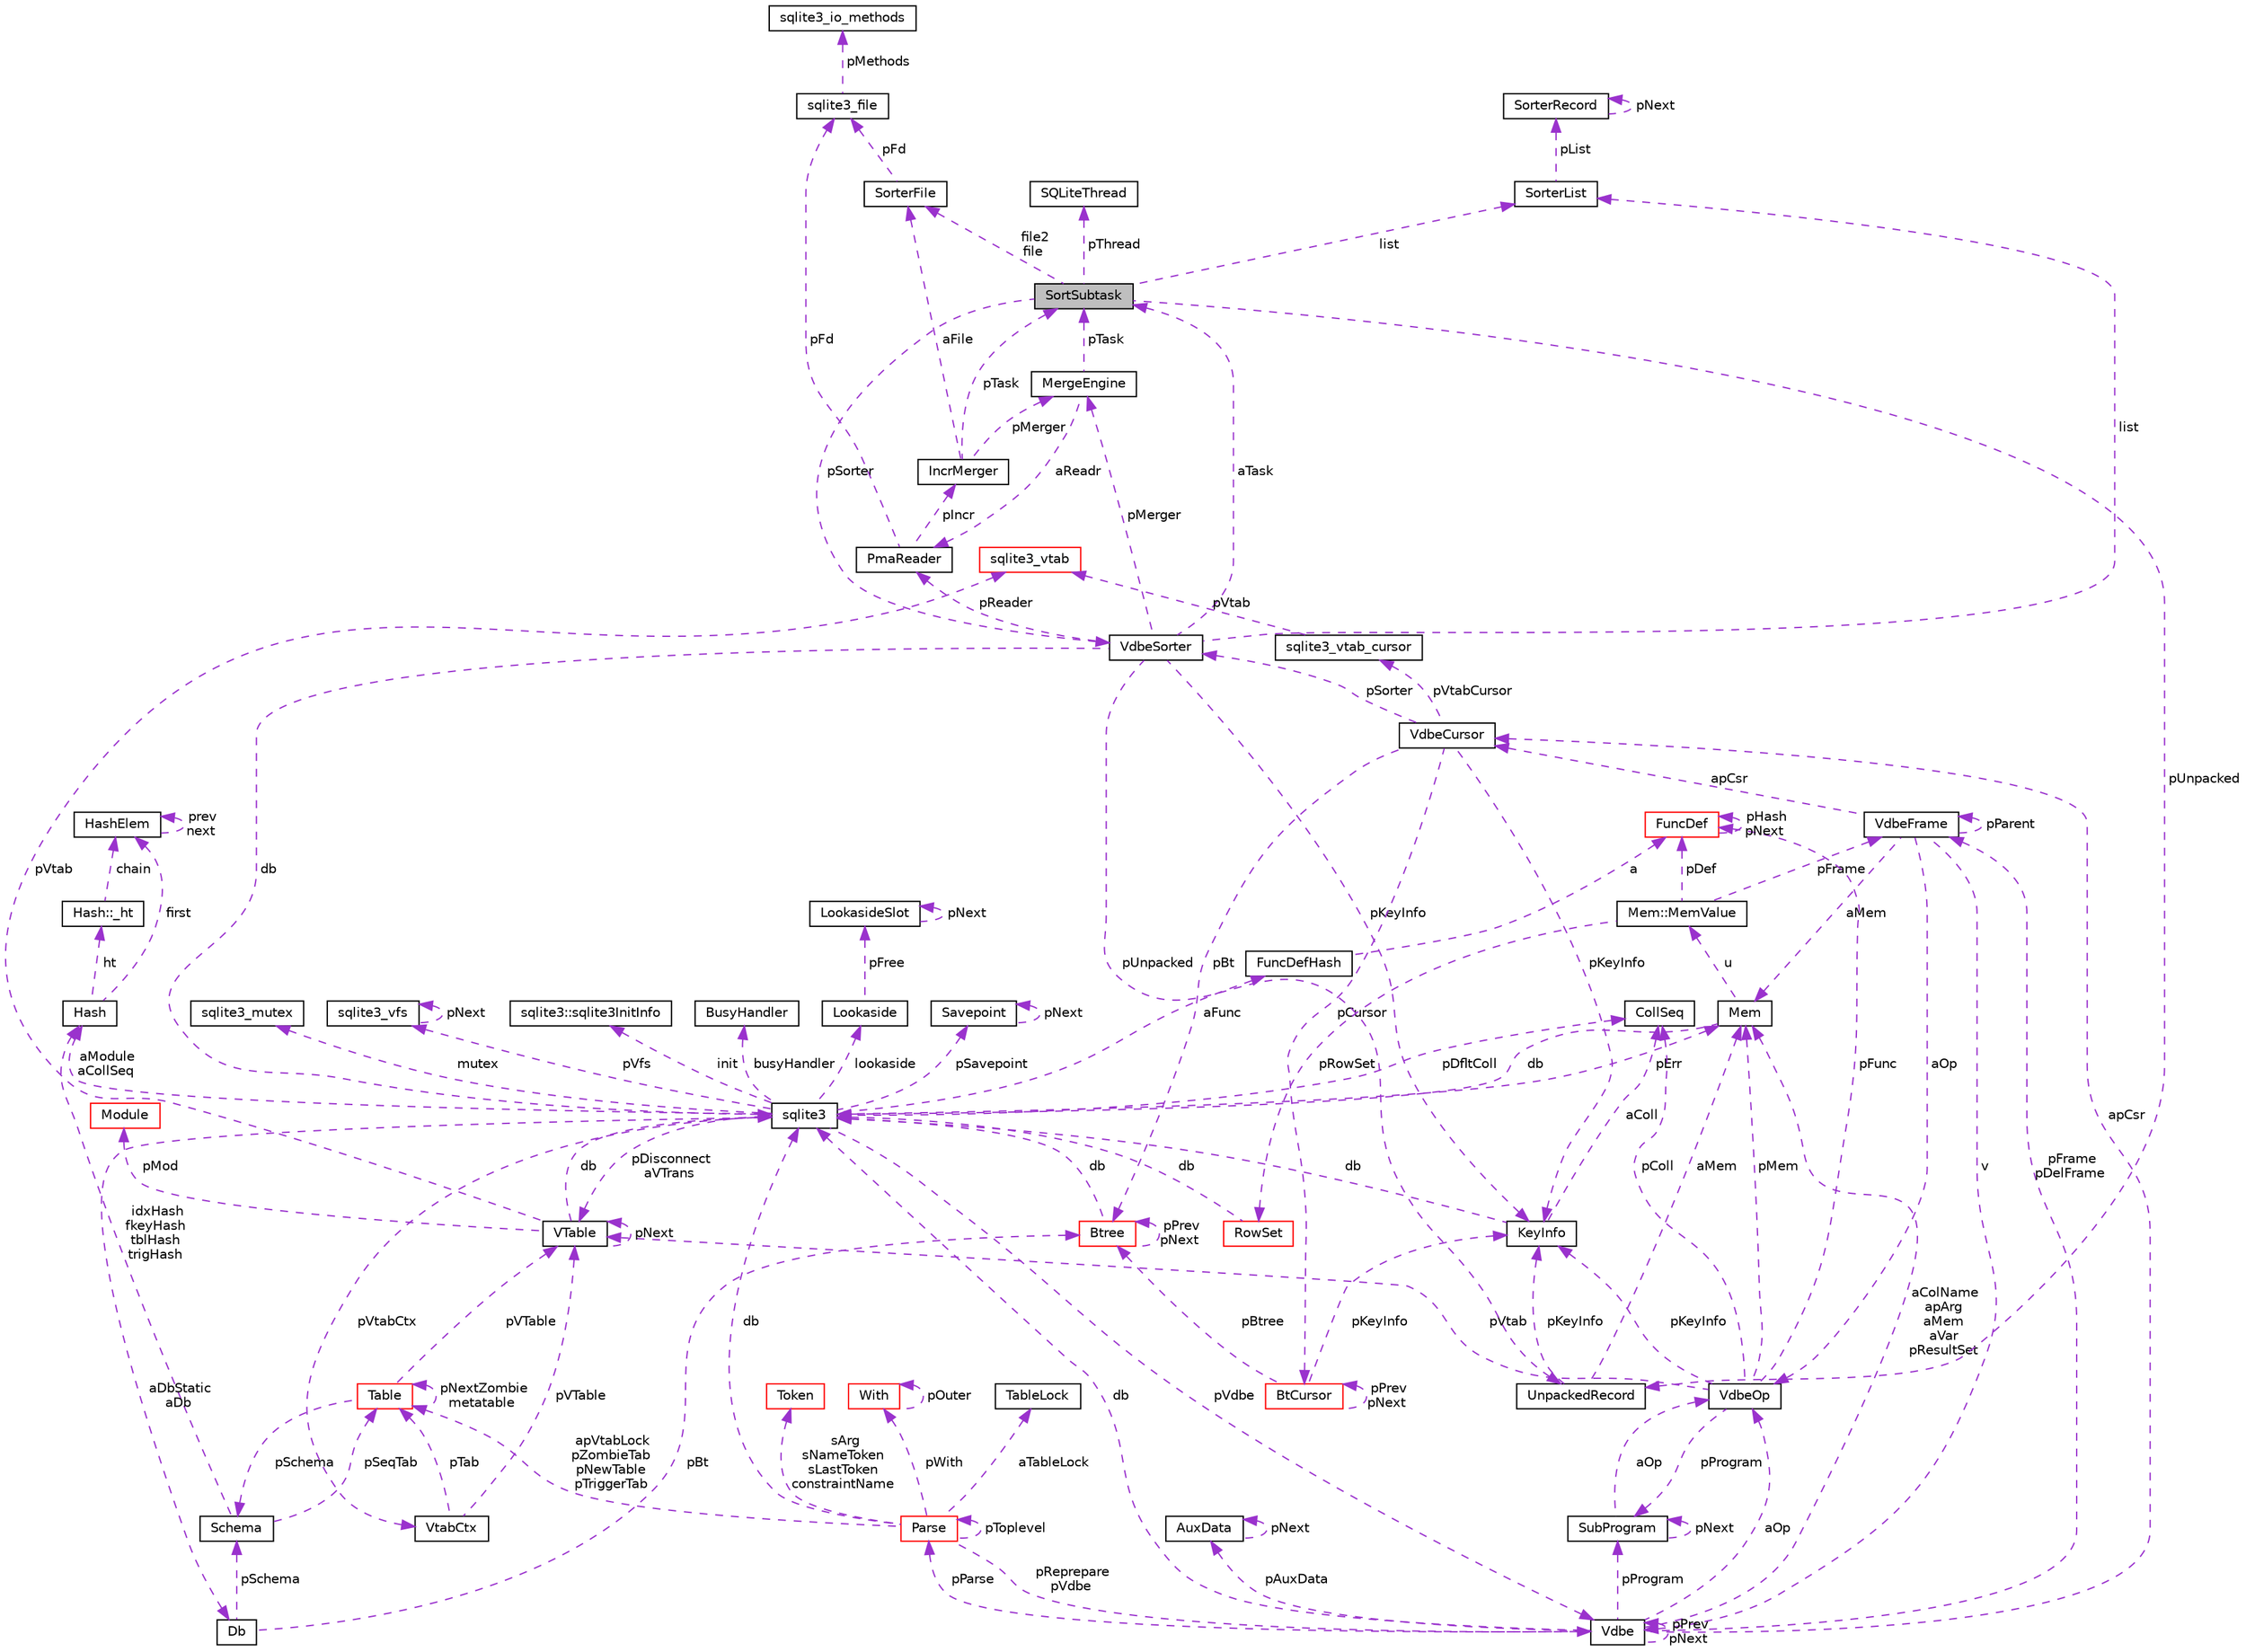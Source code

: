 digraph "SortSubtask"
{
  edge [fontname="Helvetica",fontsize="10",labelfontname="Helvetica",labelfontsize="10"];
  node [fontname="Helvetica",fontsize="10",shape=record];
  Node1 [label="SortSubtask",height=0.2,width=0.4,color="black", fillcolor="grey75", style="filled", fontcolor="black"];
  Node2 -> Node1 [dir="back",color="darkorchid3",fontsize="10",style="dashed",label=" list" ,fontname="Helvetica"];
  Node2 [label="SorterList",height=0.2,width=0.4,color="black", fillcolor="white", style="filled",URL="$struct_sorter_list.html"];
  Node3 -> Node2 [dir="back",color="darkorchid3",fontsize="10",style="dashed",label=" pList" ,fontname="Helvetica"];
  Node3 [label="SorterRecord",height=0.2,width=0.4,color="black", fillcolor="white", style="filled",URL="$struct_sorter_record.html"];
  Node3 -> Node3 [dir="back",color="darkorchid3",fontsize="10",style="dashed",label=" pNext" ,fontname="Helvetica"];
  Node4 -> Node1 [dir="back",color="darkorchid3",fontsize="10",style="dashed",label=" pSorter" ,fontname="Helvetica"];
  Node4 [label="VdbeSorter",height=0.2,width=0.4,color="black", fillcolor="white", style="filled",URL="$struct_vdbe_sorter.html"];
  Node2 -> Node4 [dir="back",color="darkorchid3",fontsize="10",style="dashed",label=" list" ,fontname="Helvetica"];
  Node5 -> Node4 [dir="back",color="darkorchid3",fontsize="10",style="dashed",label=" db" ,fontname="Helvetica"];
  Node5 [label="sqlite3",height=0.2,width=0.4,color="black", fillcolor="white", style="filled",URL="$structsqlite3.html"];
  Node6 -> Node5 [dir="back",color="darkorchid3",fontsize="10",style="dashed",label=" pErr" ,fontname="Helvetica"];
  Node6 [label="Mem",height=0.2,width=0.4,color="black", fillcolor="white", style="filled",URL="$struct_mem.html"];
  Node7 -> Node6 [dir="back",color="darkorchid3",fontsize="10",style="dashed",label=" u" ,fontname="Helvetica"];
  Node7 [label="Mem::MemValue",height=0.2,width=0.4,color="black", fillcolor="white", style="filled",URL="$union_mem_1_1_mem_value.html"];
  Node8 -> Node7 [dir="back",color="darkorchid3",fontsize="10",style="dashed",label=" pFrame" ,fontname="Helvetica"];
  Node8 [label="VdbeFrame",height=0.2,width=0.4,color="black", fillcolor="white", style="filled",URL="$struct_vdbe_frame.html"];
  Node6 -> Node8 [dir="back",color="darkorchid3",fontsize="10",style="dashed",label=" aMem" ,fontname="Helvetica"];
  Node9 -> Node8 [dir="back",color="darkorchid3",fontsize="10",style="dashed",label=" v" ,fontname="Helvetica"];
  Node9 [label="Vdbe",height=0.2,width=0.4,color="black", fillcolor="white", style="filled",URL="$struct_vdbe.html"];
  Node9 -> Node9 [dir="back",color="darkorchid3",fontsize="10",style="dashed",label=" pPrev\npNext" ,fontname="Helvetica"];
  Node6 -> Node9 [dir="back",color="darkorchid3",fontsize="10",style="dashed",label=" aColName\napArg\naMem\naVar\npResultSet" ,fontname="Helvetica"];
  Node5 -> Node9 [dir="back",color="darkorchid3",fontsize="10",style="dashed",label=" db" ,fontname="Helvetica"];
  Node8 -> Node9 [dir="back",color="darkorchid3",fontsize="10",style="dashed",label=" pFrame\npDelFrame" ,fontname="Helvetica"];
  Node10 -> Node9 [dir="back",color="darkorchid3",fontsize="10",style="dashed",label=" pAuxData" ,fontname="Helvetica"];
  Node10 [label="AuxData",height=0.2,width=0.4,color="black", fillcolor="white", style="filled",URL="$struct_aux_data.html"];
  Node10 -> Node10 [dir="back",color="darkorchid3",fontsize="10",style="dashed",label=" pNext" ,fontname="Helvetica"];
  Node11 -> Node9 [dir="back",color="darkorchid3",fontsize="10",style="dashed",label=" pProgram" ,fontname="Helvetica"];
  Node11 [label="SubProgram",height=0.2,width=0.4,color="black", fillcolor="white", style="filled",URL="$struct_sub_program.html"];
  Node11 -> Node11 [dir="back",color="darkorchid3",fontsize="10",style="dashed",label=" pNext" ,fontname="Helvetica"];
  Node12 -> Node11 [dir="back",color="darkorchid3",fontsize="10",style="dashed",label=" aOp" ,fontname="Helvetica"];
  Node12 [label="VdbeOp",height=0.2,width=0.4,color="black", fillcolor="white", style="filled",URL="$struct_vdbe_op.html"];
  Node6 -> Node12 [dir="back",color="darkorchid3",fontsize="10",style="dashed",label=" pMem" ,fontname="Helvetica"];
  Node13 -> Node12 [dir="back",color="darkorchid3",fontsize="10",style="dashed",label=" pColl" ,fontname="Helvetica"];
  Node13 [label="CollSeq",height=0.2,width=0.4,color="black", fillcolor="white", style="filled",URL="$struct_coll_seq.html"];
  Node14 -> Node12 [dir="back",color="darkorchid3",fontsize="10",style="dashed",label=" pVtab" ,fontname="Helvetica"];
  Node14 [label="VTable",height=0.2,width=0.4,color="black", fillcolor="white", style="filled",URL="$struct_v_table.html"];
  Node5 -> Node14 [dir="back",color="darkorchid3",fontsize="10",style="dashed",label=" db" ,fontname="Helvetica"];
  Node14 -> Node14 [dir="back",color="darkorchid3",fontsize="10",style="dashed",label=" pNext" ,fontname="Helvetica"];
  Node15 -> Node14 [dir="back",color="darkorchid3",fontsize="10",style="dashed",label=" pMod" ,fontname="Helvetica"];
  Node15 [label="Module",height=0.2,width=0.4,color="red", fillcolor="white", style="filled",URL="$struct_module.html"];
  Node16 -> Node14 [dir="back",color="darkorchid3",fontsize="10",style="dashed",label=" pVtab" ,fontname="Helvetica"];
  Node16 [label="sqlite3_vtab",height=0.2,width=0.4,color="red", fillcolor="white", style="filled",URL="$structsqlite3__vtab.html"];
  Node11 -> Node12 [dir="back",color="darkorchid3",fontsize="10",style="dashed",label=" pProgram" ,fontname="Helvetica"];
  Node17 -> Node12 [dir="back",color="darkorchid3",fontsize="10",style="dashed",label=" pKeyInfo" ,fontname="Helvetica"];
  Node17 [label="KeyInfo",height=0.2,width=0.4,color="black", fillcolor="white", style="filled",URL="$struct_key_info.html"];
  Node5 -> Node17 [dir="back",color="darkorchid3",fontsize="10",style="dashed",label=" db" ,fontname="Helvetica"];
  Node13 -> Node17 [dir="back",color="darkorchid3",fontsize="10",style="dashed",label=" aColl" ,fontname="Helvetica"];
  Node18 -> Node12 [dir="back",color="darkorchid3",fontsize="10",style="dashed",label=" pFunc" ,fontname="Helvetica"];
  Node18 [label="FuncDef",height=0.2,width=0.4,color="red", fillcolor="white", style="filled",URL="$struct_func_def.html"];
  Node18 -> Node18 [dir="back",color="darkorchid3",fontsize="10",style="dashed",label=" pHash\npNext" ,fontname="Helvetica"];
  Node19 -> Node9 [dir="back",color="darkorchid3",fontsize="10",style="dashed",label=" apCsr" ,fontname="Helvetica"];
  Node19 [label="VdbeCursor",height=0.2,width=0.4,color="black", fillcolor="white", style="filled",URL="$struct_vdbe_cursor.html"];
  Node20 -> Node19 [dir="back",color="darkorchid3",fontsize="10",style="dashed",label=" pCursor" ,fontname="Helvetica"];
  Node20 [label="BtCursor",height=0.2,width=0.4,color="red", fillcolor="white", style="filled",URL="$struct_bt_cursor.html"];
  Node20 -> Node20 [dir="back",color="darkorchid3",fontsize="10",style="dashed",label=" pPrev\npNext" ,fontname="Helvetica"];
  Node17 -> Node20 [dir="back",color="darkorchid3",fontsize="10",style="dashed",label=" pKeyInfo" ,fontname="Helvetica"];
  Node21 -> Node20 [dir="back",color="darkorchid3",fontsize="10",style="dashed",label=" pBtree" ,fontname="Helvetica"];
  Node21 [label="Btree",height=0.2,width=0.4,color="red", fillcolor="white", style="filled",URL="$struct_btree.html"];
  Node5 -> Node21 [dir="back",color="darkorchid3",fontsize="10",style="dashed",label=" db" ,fontname="Helvetica"];
  Node21 -> Node21 [dir="back",color="darkorchid3",fontsize="10",style="dashed",label=" pPrev\npNext" ,fontname="Helvetica"];
  Node22 -> Node19 [dir="back",color="darkorchid3",fontsize="10",style="dashed",label=" pVtabCursor" ,fontname="Helvetica"];
  Node22 [label="sqlite3_vtab_cursor",height=0.2,width=0.4,color="black", fillcolor="white", style="filled",URL="$structsqlite3__vtab__cursor.html"];
  Node16 -> Node22 [dir="back",color="darkorchid3",fontsize="10",style="dashed",label=" pVtab" ,fontname="Helvetica"];
  Node4 -> Node19 [dir="back",color="darkorchid3",fontsize="10",style="dashed",label=" pSorter" ,fontname="Helvetica"];
  Node17 -> Node19 [dir="back",color="darkorchid3",fontsize="10",style="dashed",label=" pKeyInfo" ,fontname="Helvetica"];
  Node21 -> Node19 [dir="back",color="darkorchid3",fontsize="10",style="dashed",label=" pBt" ,fontname="Helvetica"];
  Node23 -> Node9 [dir="back",color="darkorchid3",fontsize="10",style="dashed",label=" pParse" ,fontname="Helvetica"];
  Node23 [label="Parse",height=0.2,width=0.4,color="red", fillcolor="white", style="filled",URL="$struct_parse.html"];
  Node9 -> Node23 [dir="back",color="darkorchid3",fontsize="10",style="dashed",label=" pReprepare\npVdbe" ,fontname="Helvetica"];
  Node5 -> Node23 [dir="back",color="darkorchid3",fontsize="10",style="dashed",label=" db" ,fontname="Helvetica"];
  Node24 -> Node23 [dir="back",color="darkorchid3",fontsize="10",style="dashed",label=" aTableLock" ,fontname="Helvetica"];
  Node24 [label="TableLock",height=0.2,width=0.4,color="black", fillcolor="white", style="filled",URL="$struct_table_lock.html"];
  Node25 -> Node23 [dir="back",color="darkorchid3",fontsize="10",style="dashed",label=" sArg\nsNameToken\nsLastToken\nconstraintName" ,fontname="Helvetica"];
  Node25 [label="Token",height=0.2,width=0.4,color="red", fillcolor="white", style="filled",URL="$struct_token.html"];
  Node26 -> Node23 [dir="back",color="darkorchid3",fontsize="10",style="dashed",label=" pWith" ,fontname="Helvetica"];
  Node26 [label="With",height=0.2,width=0.4,color="red", fillcolor="white", style="filled",URL="$struct_with.html"];
  Node26 -> Node26 [dir="back",color="darkorchid3",fontsize="10",style="dashed",label=" pOuter" ,fontname="Helvetica"];
  Node27 -> Node23 [dir="back",color="darkorchid3",fontsize="10",style="dashed",label=" apVtabLock\npZombieTab\npNewTable\npTriggerTab" ,fontname="Helvetica"];
  Node27 [label="Table",height=0.2,width=0.4,color="red", fillcolor="white", style="filled",URL="$struct_table.html"];
  Node28 -> Node27 [dir="back",color="darkorchid3",fontsize="10",style="dashed",label=" pSchema" ,fontname="Helvetica"];
  Node28 [label="Schema",height=0.2,width=0.4,color="black", fillcolor="white", style="filled",URL="$struct_schema.html"];
  Node27 -> Node28 [dir="back",color="darkorchid3",fontsize="10",style="dashed",label=" pSeqTab" ,fontname="Helvetica"];
  Node29 -> Node28 [dir="back",color="darkorchid3",fontsize="10",style="dashed",label=" idxHash\nfkeyHash\ntblHash\ntrigHash" ,fontname="Helvetica"];
  Node29 [label="Hash",height=0.2,width=0.4,color="black", fillcolor="white", style="filled",URL="$struct_hash.html"];
  Node30 -> Node29 [dir="back",color="darkorchid3",fontsize="10",style="dashed",label=" ht" ,fontname="Helvetica"];
  Node30 [label="Hash::_ht",height=0.2,width=0.4,color="black", fillcolor="white", style="filled",URL="$struct_hash_1_1__ht.html"];
  Node31 -> Node30 [dir="back",color="darkorchid3",fontsize="10",style="dashed",label=" chain" ,fontname="Helvetica"];
  Node31 [label="HashElem",height=0.2,width=0.4,color="black", fillcolor="white", style="filled",URL="$struct_hash_elem.html"];
  Node31 -> Node31 [dir="back",color="darkorchid3",fontsize="10",style="dashed",label=" prev\nnext" ,fontname="Helvetica"];
  Node31 -> Node29 [dir="back",color="darkorchid3",fontsize="10",style="dashed",label=" first" ,fontname="Helvetica"];
  Node14 -> Node27 [dir="back",color="darkorchid3",fontsize="10",style="dashed",label=" pVTable" ,fontname="Helvetica"];
  Node27 -> Node27 [dir="back",color="darkorchid3",fontsize="10",style="dashed",label=" pNextZombie\nmetatable" ,fontname="Helvetica"];
  Node23 -> Node23 [dir="back",color="darkorchid3",fontsize="10",style="dashed",label=" pToplevel" ,fontname="Helvetica"];
  Node12 -> Node9 [dir="back",color="darkorchid3",fontsize="10",style="dashed",label=" aOp" ,fontname="Helvetica"];
  Node8 -> Node8 [dir="back",color="darkorchid3",fontsize="10",style="dashed",label=" pParent" ,fontname="Helvetica"];
  Node19 -> Node8 [dir="back",color="darkorchid3",fontsize="10",style="dashed",label=" apCsr" ,fontname="Helvetica"];
  Node12 -> Node8 [dir="back",color="darkorchid3",fontsize="10",style="dashed",label=" aOp" ,fontname="Helvetica"];
  Node32 -> Node7 [dir="back",color="darkorchid3",fontsize="10",style="dashed",label=" pRowSet" ,fontname="Helvetica"];
  Node32 [label="RowSet",height=0.2,width=0.4,color="red", fillcolor="white", style="filled",URL="$struct_row_set.html"];
  Node5 -> Node32 [dir="back",color="darkorchid3",fontsize="10",style="dashed",label=" db" ,fontname="Helvetica"];
  Node18 -> Node7 [dir="back",color="darkorchid3",fontsize="10",style="dashed",label=" pDef" ,fontname="Helvetica"];
  Node5 -> Node6 [dir="back",color="darkorchid3",fontsize="10",style="dashed",label=" db" ,fontname="Helvetica"];
  Node9 -> Node5 [dir="back",color="darkorchid3",fontsize="10",style="dashed",label=" pVdbe" ,fontname="Helvetica"];
  Node33 -> Node5 [dir="back",color="darkorchid3",fontsize="10",style="dashed",label=" pSavepoint" ,fontname="Helvetica"];
  Node33 [label="Savepoint",height=0.2,width=0.4,color="black", fillcolor="white", style="filled",URL="$struct_savepoint.html"];
  Node33 -> Node33 [dir="back",color="darkorchid3",fontsize="10",style="dashed",label=" pNext" ,fontname="Helvetica"];
  Node34 -> Node5 [dir="back",color="darkorchid3",fontsize="10",style="dashed",label=" aFunc" ,fontname="Helvetica"];
  Node34 [label="FuncDefHash",height=0.2,width=0.4,color="black", fillcolor="white", style="filled",URL="$struct_func_def_hash.html"];
  Node18 -> Node34 [dir="back",color="darkorchid3",fontsize="10",style="dashed",label=" a" ,fontname="Helvetica"];
  Node35 -> Node5 [dir="back",color="darkorchid3",fontsize="10",style="dashed",label=" lookaside" ,fontname="Helvetica"];
  Node35 [label="Lookaside",height=0.2,width=0.4,color="black", fillcolor="white", style="filled",URL="$struct_lookaside.html"];
  Node36 -> Node35 [dir="back",color="darkorchid3",fontsize="10",style="dashed",label=" pFree" ,fontname="Helvetica"];
  Node36 [label="LookasideSlot",height=0.2,width=0.4,color="black", fillcolor="white", style="filled",URL="$struct_lookaside_slot.html"];
  Node36 -> Node36 [dir="back",color="darkorchid3",fontsize="10",style="dashed",label=" pNext" ,fontname="Helvetica"];
  Node37 -> Node5 [dir="back",color="darkorchid3",fontsize="10",style="dashed",label=" mutex" ,fontname="Helvetica"];
  Node37 [label="sqlite3_mutex",height=0.2,width=0.4,color="black", fillcolor="white", style="filled",URL="$structsqlite3__mutex.html"];
  Node38 -> Node5 [dir="back",color="darkorchid3",fontsize="10",style="dashed",label=" pVfs" ,fontname="Helvetica"];
  Node38 [label="sqlite3_vfs",height=0.2,width=0.4,color="black", fillcolor="white", style="filled",URL="$structsqlite3__vfs.html"];
  Node38 -> Node38 [dir="back",color="darkorchid3",fontsize="10",style="dashed",label=" pNext" ,fontname="Helvetica"];
  Node39 -> Node5 [dir="back",color="darkorchid3",fontsize="10",style="dashed",label=" init" ,fontname="Helvetica"];
  Node39 [label="sqlite3::sqlite3InitInfo",height=0.2,width=0.4,color="black", fillcolor="white", style="filled",URL="$structsqlite3_1_1sqlite3_init_info.html"];
  Node40 -> Node5 [dir="back",color="darkorchid3",fontsize="10",style="dashed",label=" busyHandler" ,fontname="Helvetica"];
  Node40 [label="BusyHandler",height=0.2,width=0.4,color="black", fillcolor="white", style="filled",URL="$struct_busy_handler.html"];
  Node41 -> Node5 [dir="back",color="darkorchid3",fontsize="10",style="dashed",label=" pVtabCtx" ,fontname="Helvetica"];
  Node41 [label="VtabCtx",height=0.2,width=0.4,color="black", fillcolor="white", style="filled",URL="$struct_vtab_ctx.html"];
  Node14 -> Node41 [dir="back",color="darkorchid3",fontsize="10",style="dashed",label=" pVTable" ,fontname="Helvetica"];
  Node27 -> Node41 [dir="back",color="darkorchid3",fontsize="10",style="dashed",label=" pTab" ,fontname="Helvetica"];
  Node13 -> Node5 [dir="back",color="darkorchid3",fontsize="10",style="dashed",label=" pDfltColl" ,fontname="Helvetica"];
  Node14 -> Node5 [dir="back",color="darkorchid3",fontsize="10",style="dashed",label=" pDisconnect\naVTrans" ,fontname="Helvetica"];
  Node42 -> Node5 [dir="back",color="darkorchid3",fontsize="10",style="dashed",label=" aDbStatic\naDb" ,fontname="Helvetica"];
  Node42 [label="Db",height=0.2,width=0.4,color="black", fillcolor="white", style="filled",URL="$struct_db.html"];
  Node28 -> Node42 [dir="back",color="darkorchid3",fontsize="10",style="dashed",label=" pSchema" ,fontname="Helvetica"];
  Node21 -> Node42 [dir="back",color="darkorchid3",fontsize="10",style="dashed",label=" pBt" ,fontname="Helvetica"];
  Node29 -> Node5 [dir="back",color="darkorchid3",fontsize="10",style="dashed",label=" aModule\naCollSeq" ,fontname="Helvetica"];
  Node43 -> Node4 [dir="back",color="darkorchid3",fontsize="10",style="dashed",label=" pMerger" ,fontname="Helvetica"];
  Node43 [label="MergeEngine",height=0.2,width=0.4,color="black", fillcolor="white", style="filled",URL="$struct_merge_engine.html"];
  Node44 -> Node43 [dir="back",color="darkorchid3",fontsize="10",style="dashed",label=" aReadr" ,fontname="Helvetica"];
  Node44 [label="PmaReader",height=0.2,width=0.4,color="black", fillcolor="white", style="filled",URL="$struct_pma_reader.html"];
  Node45 -> Node44 [dir="back",color="darkorchid3",fontsize="10",style="dashed",label=" pFd" ,fontname="Helvetica"];
  Node45 [label="sqlite3_file",height=0.2,width=0.4,color="black", fillcolor="white", style="filled",URL="$structsqlite3__file.html"];
  Node46 -> Node45 [dir="back",color="darkorchid3",fontsize="10",style="dashed",label=" pMethods" ,fontname="Helvetica"];
  Node46 [label="sqlite3_io_methods",height=0.2,width=0.4,color="black", fillcolor="white", style="filled",URL="$structsqlite3__io__methods.html"];
  Node47 -> Node44 [dir="back",color="darkorchid3",fontsize="10",style="dashed",label=" pIncr" ,fontname="Helvetica"];
  Node47 [label="IncrMerger",height=0.2,width=0.4,color="black", fillcolor="white", style="filled",URL="$struct_incr_merger.html"];
  Node43 -> Node47 [dir="back",color="darkorchid3",fontsize="10",style="dashed",label=" pMerger" ,fontname="Helvetica"];
  Node48 -> Node47 [dir="back",color="darkorchid3",fontsize="10",style="dashed",label=" aFile" ,fontname="Helvetica"];
  Node48 [label="SorterFile",height=0.2,width=0.4,color="black", fillcolor="white", style="filled",URL="$struct_sorter_file.html"];
  Node45 -> Node48 [dir="back",color="darkorchid3",fontsize="10",style="dashed",label=" pFd" ,fontname="Helvetica"];
  Node1 -> Node47 [dir="back",color="darkorchid3",fontsize="10",style="dashed",label=" pTask" ,fontname="Helvetica"];
  Node1 -> Node43 [dir="back",color="darkorchid3",fontsize="10",style="dashed",label=" pTask" ,fontname="Helvetica"];
  Node44 -> Node4 [dir="back",color="darkorchid3",fontsize="10",style="dashed",label=" pReader" ,fontname="Helvetica"];
  Node17 -> Node4 [dir="back",color="darkorchid3",fontsize="10",style="dashed",label=" pKeyInfo" ,fontname="Helvetica"];
  Node49 -> Node4 [dir="back",color="darkorchid3",fontsize="10",style="dashed",label=" pUnpacked" ,fontname="Helvetica"];
  Node49 [label="UnpackedRecord",height=0.2,width=0.4,color="black", fillcolor="white", style="filled",URL="$struct_unpacked_record.html"];
  Node6 -> Node49 [dir="back",color="darkorchid3",fontsize="10",style="dashed",label=" aMem" ,fontname="Helvetica"];
  Node17 -> Node49 [dir="back",color="darkorchid3",fontsize="10",style="dashed",label=" pKeyInfo" ,fontname="Helvetica"];
  Node1 -> Node4 [dir="back",color="darkorchid3",fontsize="10",style="dashed",label=" aTask" ,fontname="Helvetica"];
  Node50 -> Node1 [dir="back",color="darkorchid3",fontsize="10",style="dashed",label=" pThread" ,fontname="Helvetica"];
  Node50 [label="SQLiteThread",height=0.2,width=0.4,color="black", fillcolor="white", style="filled",URL="$struct_s_q_lite_thread.html"];
  Node49 -> Node1 [dir="back",color="darkorchid3",fontsize="10",style="dashed",label=" pUnpacked" ,fontname="Helvetica"];
  Node48 -> Node1 [dir="back",color="darkorchid3",fontsize="10",style="dashed",label=" file2\nfile" ,fontname="Helvetica"];
}
